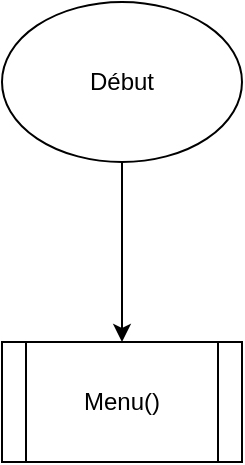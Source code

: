 <mxfile version="24.8.6">
  <diagram name="Page-1" id="bgiq4mgzb2eZAiTkG4So">
    <mxGraphModel dx="1048" dy="522" grid="1" gridSize="10" guides="1" tooltips="1" connect="1" arrows="1" fold="1" page="1" pageScale="1" pageWidth="827" pageHeight="1169" math="0" shadow="0">
      <root>
        <mxCell id="0" />
        <mxCell id="1" parent="0" />
        <mxCell id="h3C4N3k0t03S8wr9Kml7-3" value="" style="edgeStyle=orthogonalEdgeStyle;rounded=0;orthogonalLoop=1;jettySize=auto;html=1;" edge="1" parent="1" source="h3C4N3k0t03S8wr9Kml7-1" target="h3C4N3k0t03S8wr9Kml7-2">
          <mxGeometry relative="1" as="geometry" />
        </mxCell>
        <mxCell id="h3C4N3k0t03S8wr9Kml7-1" value="Début" style="ellipse;whiteSpace=wrap;html=1;" vertex="1" parent="1">
          <mxGeometry x="130" y="170" width="120" height="80" as="geometry" />
        </mxCell>
        <mxCell id="h3C4N3k0t03S8wr9Kml7-2" value="Menu()" style="shape=process;whiteSpace=wrap;html=1;backgroundOutline=1;" vertex="1" parent="1">
          <mxGeometry x="130" y="340" width="120" height="60" as="geometry" />
        </mxCell>
      </root>
    </mxGraphModel>
  </diagram>
</mxfile>
